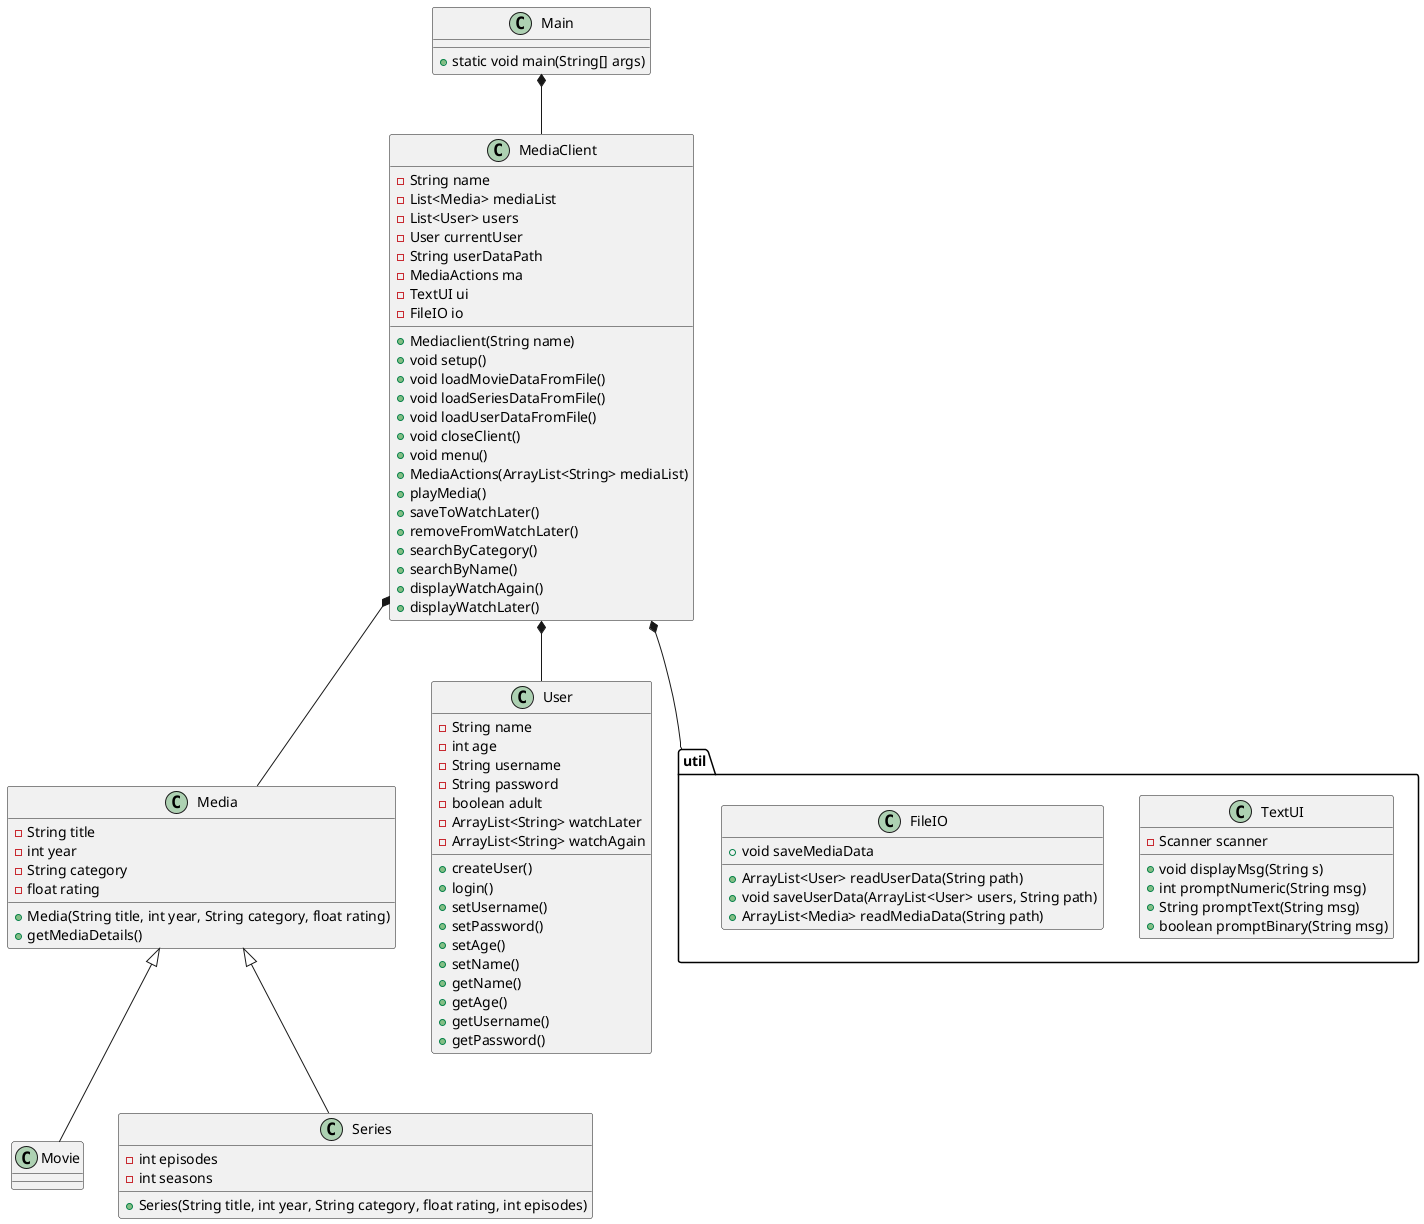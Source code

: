 @startuml
class Main{
+ static void main(String[] args)
}

class Media{
- String title
- int year
- String category
- float rating
+Media(String title, int year, String category, float rating)
+getMediaDetails()


}

class MediaClient{
-String name
-List<Media> mediaList
-List<User> users
-User currentUser
-String userDataPath
-MediaActions ma
-TextUI ui
-FileIO io
+Mediaclient(String name)
+void setup()
+void loadMovieDataFromFile()
+void loadSeriesDataFromFile()
+void loadUserDataFromFile()
+void closeClient()
+void menu()
+MediaActions(ArrayList<String> mediaList)
+playMedia()
+saveToWatchLater()
+removeFromWatchLater()
+searchByCategory()
+searchByName()
+displayWatchAgain()
+displayWatchLater()


}


class Movie{
}

class Series{
- int episodes
- int seasons
+Series(String title, int year, String category, float rating, int episodes)
}


class User{
-String name
-int age
-String username
-String password
-boolean adult
-ArrayList<String> watchLater
-ArrayList<String> watchAgain
+createUser()
+login()
'+logout()
+setUsername()
+setPassword()
+setAge()
+setName()
+getName()
+getAge()
+getUsername()
+getPassword()
}


package "util" {
class TextUI{
- Scanner scanner

+void displayMsg(String s)
+int promptNumeric(String msg)
+String promptText(String msg)
+boolean promptBinary(String msg)
}
class FileIO{
'+void addMediaToFile(Media media, String path)
'+void removeMediaFromFile(Media media, String path)
+ArrayList<User> readUserData(String path)
+void saveUserData(ArrayList<User> users, String path)
+ArrayList<Media> readMediaData(String path)
+void saveMediaData
}
}

MediaClient *-- Media
Media<|--Series
Media <|-- Movie
MediaClient *-- User
Main *-- MediaClient
MediaClient *-- "util"






@enduml